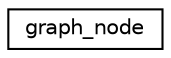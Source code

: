 digraph "Graphical Class Hierarchy"
{
  edge [fontname="Helvetica",fontsize="10",labelfontname="Helvetica",labelfontsize="10"];
  node [fontname="Helvetica",fontsize="10",shape=record];
  rankdir="LR";
  Node0 [label="graph_node",height=0.2,width=0.4,color="black", fillcolor="white", style="filled",URL="$d6/d21/classgraph__node.html"];
}
